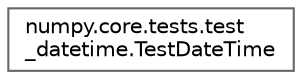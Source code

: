 digraph "Graphical Class Hierarchy"
{
 // LATEX_PDF_SIZE
  bgcolor="transparent";
  edge [fontname=Helvetica,fontsize=10,labelfontname=Helvetica,labelfontsize=10];
  node [fontname=Helvetica,fontsize=10,shape=box,height=0.2,width=0.4];
  rankdir="LR";
  Node0 [id="Node000000",label="numpy.core.tests.test\l_datetime.TestDateTime",height=0.2,width=0.4,color="grey40", fillcolor="white", style="filled",URL="$d2/ded/classnumpy_1_1core_1_1tests_1_1test__datetime_1_1TestDateTime.html",tooltip=" "];
}
